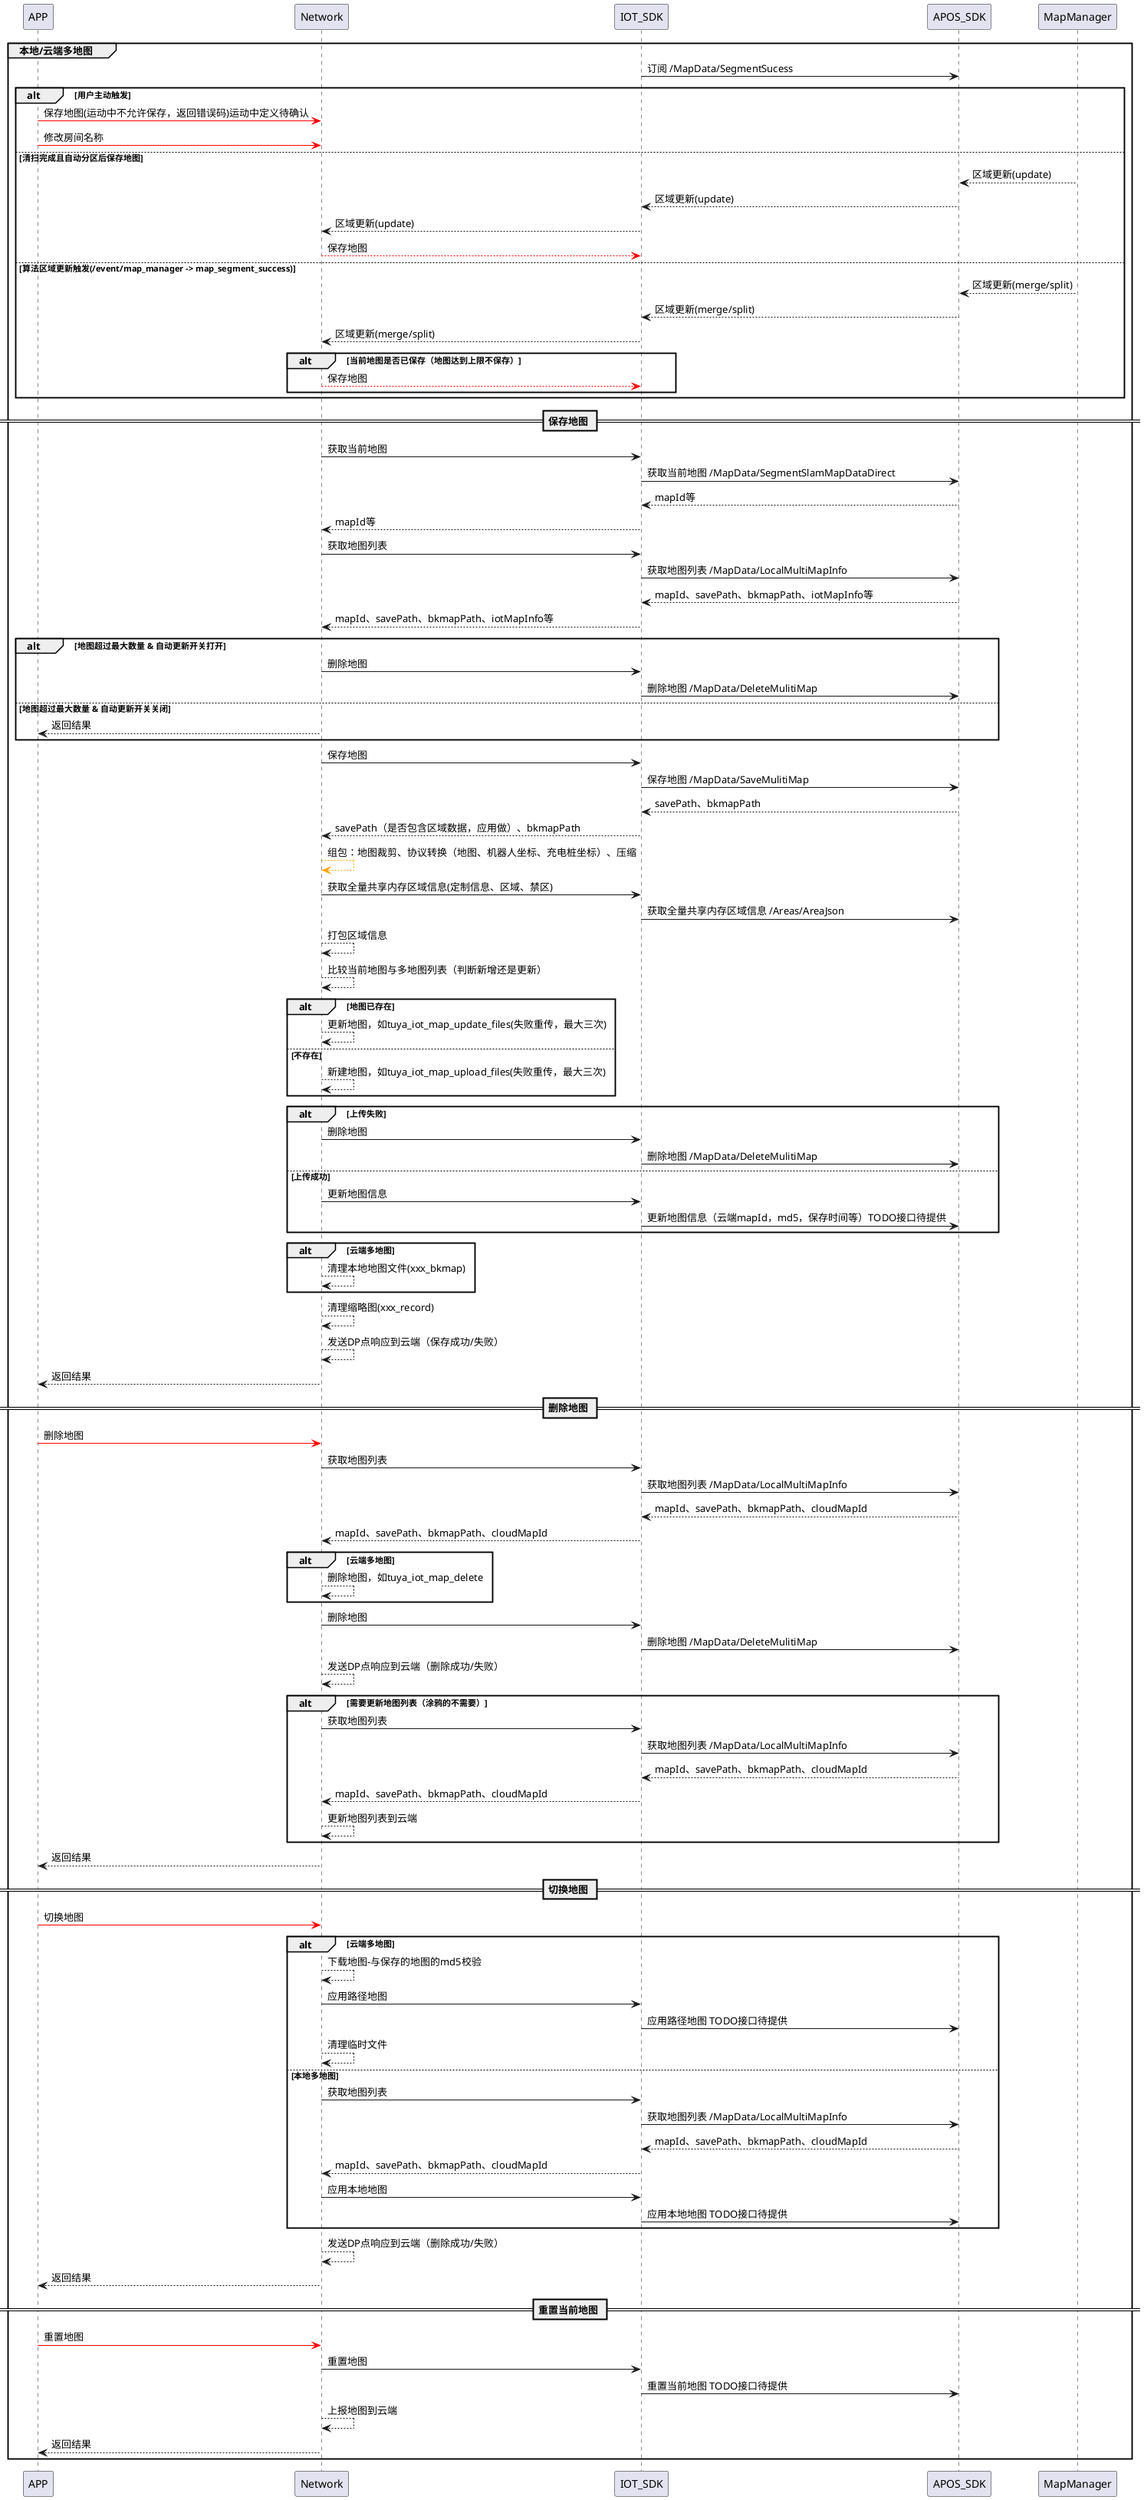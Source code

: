 @startuml
participant APP
participant Network
participant IOT_SDK
participant APOS_SDK
'participant SHM
'participant AppSweeper
participant MapManager


'地图：当前地图、本地多地图、云端多地图

'APP -> Network: 开始清扫
'Network --> AppSweeper: 开始清扫
'group 实时地图
'    MapManager -> SHM: 更新当前地图
'    loop 3s
'        Network -> SHM: 获取
'        SHM --> Network: 获取
'        Network --> Network: 对比是否更新
'        alt 有更新
'            Network --> Network: 美化、裁剪、协议转换
'            Network --> APP: 更新地图
'        end
'    end
'end
'autonumber
group 本地/云端多地图
    IOT_SDK -> APOS_SDK: 订阅 /MapData/SegmentSucess

    ' 保存地图
    alt 用户主动触发
        APP -[#red]> Network: 保存地图(运动中不允许保存，返回错误码)运动中定义待确认
        APP -[#red]> Network: 修改房间名称
'        APP -[#red]> Network: 修改地图名称
    else 清扫完成且自动分区后保存地图
        MapManager --> APOS_SDK: 区域更新(update)
        APOS_SDK --> IOT_SDK: 区域更新(update)
        IOT_SDK --> Network: 区域更新(update)
        Network -[#red]-> IOT_SDK: 保存地图
    else 算法区域更新触发(/event/map_manager -> map_segment_success)
        MapManager --> APOS_SDK: 区域更新(merge/split)
        APOS_SDK --> IOT_SDK: 区域更新(merge/split)
        IOT_SDK --> Network: 区域更新(merge/split)
        '判断地图存在则更新
        alt 当前地图是否已保存（地图达到上限不保存）
            Network -[#red]-> IOT_SDK: 保存地图
        end
    end

    == 保存地图 ==
    Network -> IOT_SDK: 获取当前地图

    IOT_SDK -> APOS_SDK: 获取当前地图 /MapData/SegmentSlamMapDataDirect
    APOS_SDK --> IOT_SDK: mapId等
    IOT_SDK --> Network: mapId等
    Network -> IOT_SDK: 获取地图列表
    IOT_SDK -> APOS_SDK: 获取地图列表 /MapData/LocalMultiMapInfo
    APOS_SDK --> IOT_SDK: mapId、savePath、bkmapPath、iotMapInfo等
    IOT_SDK --> Network: mapId、savePath、bkmapPath、iotMapInfo等
    alt 地图超过最大数量 & 自动更新开关打开

        Network -> IOT_SDK: 删除地图
        IOT_SDK -> APOS_SDK: 删除地图 /MapData/DeleteMulitiMap
    else 地图超过最大数量 & 自动更新开关关闭
        Network --> APP: 返回结果
    end
    Network -> IOT_SDK : 保存地图
    IOT_SDK -> APOS_SDK : 保存地图 /MapData/SaveMulitiMap
    APOS_SDK --> IOT_SDK: savePath、bkmapPath
    IOT_SDK --> Network: savePath（是否包含区域数据，应用做）、bkmapPath
    Network -[#orange]-> Network: 组包：地图裁剪、协议转换（地图、机器人坐标、充电桩坐标）、压缩
    Network -> IOT_SDK: 获取全量共享内存区域信息(定制信息、区域、禁区)
    IOT_SDK -> APOS_SDK: 获取全量共享内存区域信息 /Areas/AreaJson
    '开关、读、写
    '待讨论
'    Network --> Network: 打包分区区域信息
'    Network -> IOT_SDK: 获取禁区区域信息
'    IOT_SDK -> APOS_SDK: 获取禁区区域信息 /Areas/ForbidAreaInfo
    Network --> Network: 打包区域信息
    Network --> Network: 比较当前地图与多地图列表（判断新增还是更新）
    alt 地图已存在
        Network --> Network: 更新地图，如tuya_iot_map_update_files(失败重传，最大三次)
    else 不存在
        Network --> Network: 新建地图，如tuya_iot_map_upload_files(失败重传，最大三次)
    end
    alt 上传失败
        Network -> IOT_SDK: 删除地图
        IOT_SDK -> APOS_SDK: 删除地图 /MapData/DeleteMulitiMap
    else 上传成功
        '{
            '    "mapId": 123,
            '    "iot_cloud_map_info" : "{\"k\":\"v\",\"k1\":123}"
            '
        ' }
        Network -> IOT_SDK: 更新地图信息
        IOT_SDK -> APOS_SDK: 更新地图信息（云端mapId，md5，保存时间等）TODO接口待提供
    end

    alt 云端多地图
        Network --> Network: 清理本地地图文件(xxx_bkmap)
    end
    Network --> Network: 清理缩略图(xxx_record)
    Network --> Network: 发送DP点响应到云端（保存成功/失败）
    Network --> APP: 返回结果
    == 删除地图 ==
    ' 删除地图
    APP -[#red]> Network: 删除地图
    Network -> IOT_SDK: 获取地图列表
    IOT_SDK -> APOS_SDK: 获取地图列表 /MapData/LocalMultiMapInfo
    APOS_SDK --> IOT_SDK: mapId、savePath、bkmapPath、cloudMapId
    IOT_SDK --> Network: mapId、savePath、bkmapPath、cloudMapId

    alt 云端多地图
        Network --> Network: 删除地图，如tuya_iot_map_delete
    end
    Network -> IOT_SDK: 删除地图
    IOT_SDK -> APOS_SDK: 删除地图 /MapData/DeleteMulitiMap
    Network --> Network: 发送DP点响应到云端（删除成功/失败）

    alt 需要更新地图列表（涂鸦的不需要）
        Network-> IOT_SDK: 获取地图列表
        IOT_SDK -> APOS_SDK: 获取地图列表 /MapData/LocalMultiMapInfo
        APOS_SDK --> IOT_SDK: mapId、savePath、bkmapPath、cloudMapId
        IOT_SDK --> Network: mapId、savePath、bkmapPath、cloudMapId
        Network --> Network: 更新地图列表到云端
    end
    Network --> APP: 返回结果
    == 切换地图 ==
    ' 切换地图
    APP -[#red]> Network: 切换地图
    alt 云端多地图
        Network --> Network: 下载地图-与保存的地图的md5校验
        Network -> IOT_SDK: 应用路径地图
        IOT_SDK -> APOS_SDK: 应用路径地图 TODO接口待提供
        Network --> Network: 清理临时文件
    else 本地多地图
        Network -> IOT_SDK: 获取地图列表
        IOT_SDK -> APOS_SDK: 获取地图列表 /MapData/LocalMultiMapInfo
        APOS_SDK --> IOT_SDK: mapId、savePath、bkmapPath、cloudMapId
        IOT_SDK --> Network: mapId、savePath、bkmapPath、cloudMapId
        Network -> IOT_SDK: 应用本地地图
        IOT_SDK -> APOS_SDK: 应用本地地图 TODO接口待提供
    end
    Network --> Network: 发送DP点响应到云端（删除成功/失败）
    Network --> APP: 返回结果
    == 重置当前地图 ==
    '重置当前地图
    APP -[#red]> Network: 重置地图
    Network -> IOT_SDK: 重置地图
    IOT_SDK -> APOS_SDK: 重置当前地图 TODO接口待提供
    Network --> Network: 上报地图到云端
    Network --> APP: 返回结果
end

'
'multi_map.cpp 硬编码字段宏定义，响应封装，协议类型字段封账，208删掉


'
@enduml